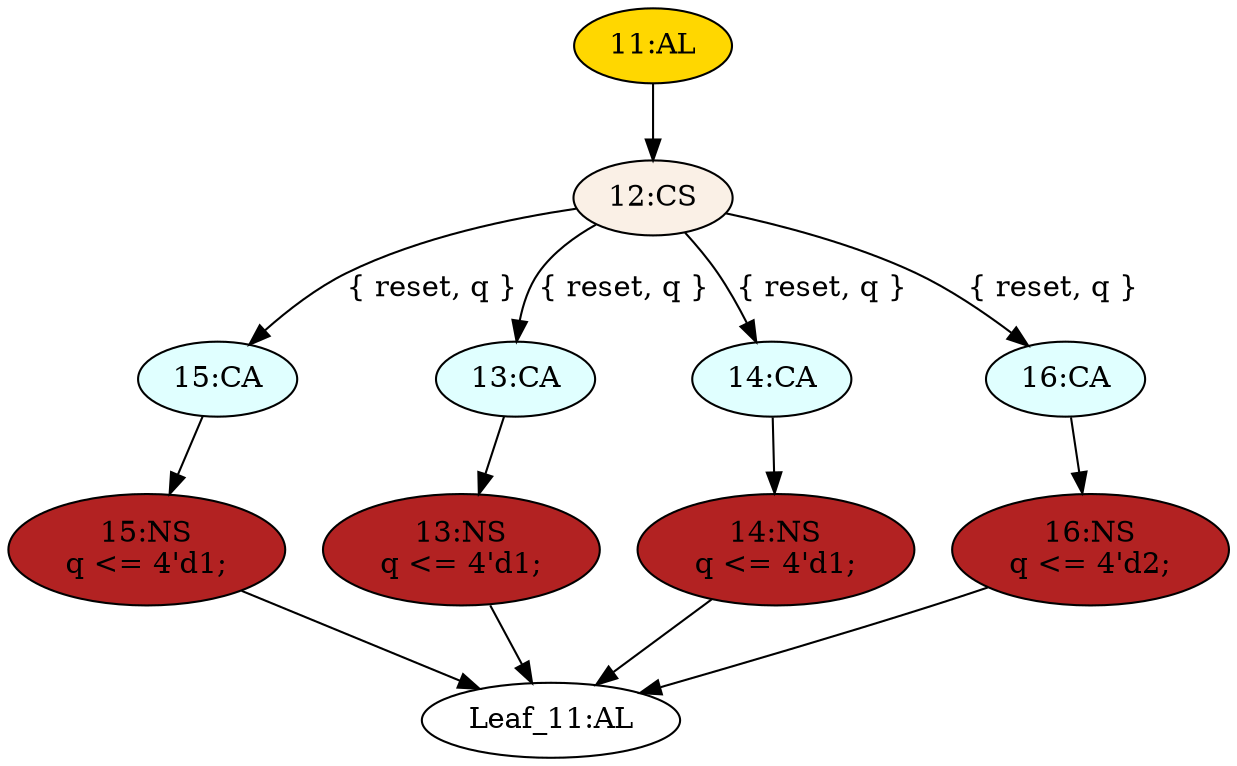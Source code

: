 strict digraph "" {
	node [label="\N"];
	"15:CA"	[ast="<pyverilog.vparser.ast.Case object at 0x7fa9e1499a90>",
		fillcolor=lightcyan,
		label="15:CA",
		statements="[]",
		style=filled,
		typ=Case];
	"15:NS"	[ast="<pyverilog.vparser.ast.NonblockingSubstitution object at 0x7fa9e1499850>",
		fillcolor=firebrick,
		label="15:NS
q <= 4'd1;",
		statements="[<pyverilog.vparser.ast.NonblockingSubstitution object at 0x7fa9e1499850>]",
		style=filled,
		typ=NonblockingSubstitution];
	"15:CA" -> "15:NS"	[cond="[]",
		lineno=None];
	"13:CA"	[ast="<pyverilog.vparser.ast.Case object at 0x7fa9e1960850>",
		fillcolor=lightcyan,
		label="13:CA",
		statements="[]",
		style=filled,
		typ=Case];
	"13:NS"	[ast="<pyverilog.vparser.ast.NonblockingSubstitution object at 0x7fa9e1960510>",
		fillcolor=firebrick,
		label="13:NS
q <= 4'd1;",
		statements="[<pyverilog.vparser.ast.NonblockingSubstitution object at 0x7fa9e1960510>]",
		style=filled,
		typ=NonblockingSubstitution];
	"13:CA" -> "13:NS"	[cond="[]",
		lineno=None];
	"16:NS"	[ast="<pyverilog.vparser.ast.NonblockingSubstitution object at 0x7fa9e1960c10>",
		fillcolor=firebrick,
		label="16:NS
q <= 4'd2;",
		statements="[<pyverilog.vparser.ast.NonblockingSubstitution object at 0x7fa9e1960c10>]",
		style=filled,
		typ=NonblockingSubstitution];
	"Leaf_11:AL"	[def_var="['q']",
		label="Leaf_11:AL"];
	"16:NS" -> "Leaf_11:AL"	[cond="[]",
		lineno=None];
	"14:CA"	[ast="<pyverilog.vparser.ast.Case object at 0x7fa9e1960450>",
		fillcolor=lightcyan,
		label="14:CA",
		statements="[]",
		style=filled,
		typ=Case];
	"14:NS"	[ast="<pyverilog.vparser.ast.NonblockingSubstitution object at 0x7fa9e1499350>",
		fillcolor=firebrick,
		label="14:NS
q <= 4'd1;",
		statements="[<pyverilog.vparser.ast.NonblockingSubstitution object at 0x7fa9e1499350>]",
		style=filled,
		typ=NonblockingSubstitution];
	"14:CA" -> "14:NS"	[cond="[]",
		lineno=None];
	"11:AL"	[ast="<pyverilog.vparser.ast.Always object at 0x7fa9e1499b90>",
		clk_sens=True,
		fillcolor=gold,
		label="11:AL",
		sens="['clk']",
		statements="[]",
		style=filled,
		typ=Always,
		use_var="['reset', 'q']"];
	"12:CS"	[ast="<pyverilog.vparser.ast.CaseStatement object at 0x7fa9e1499990>",
		fillcolor=linen,
		label="12:CS",
		statements="[]",
		style=filled,
		typ=CaseStatement];
	"11:AL" -> "12:CS"	[cond="[]",
		lineno=None];
	"16:CA"	[ast="<pyverilog.vparser.ast.Case object at 0x7fa9e1499790>",
		fillcolor=lightcyan,
		label="16:CA",
		statements="[]",
		style=filled,
		typ=Case];
	"16:CA" -> "16:NS"	[cond="[]",
		lineno=None];
	"15:NS" -> "Leaf_11:AL"	[cond="[]",
		lineno=None];
	"12:CS" -> "15:CA"	[cond="['reset', 'q']",
		label="{ reset, q }",
		lineno=12];
	"12:CS" -> "13:CA"	[cond="['reset', 'q']",
		label="{ reset, q }",
		lineno=12];
	"12:CS" -> "14:CA"	[cond="['reset', 'q']",
		label="{ reset, q }",
		lineno=12];
	"12:CS" -> "16:CA"	[cond="['reset', 'q']",
		label="{ reset, q }",
		lineno=12];
	"13:NS" -> "Leaf_11:AL"	[cond="[]",
		lineno=None];
	"14:NS" -> "Leaf_11:AL"	[cond="[]",
		lineno=None];
}
